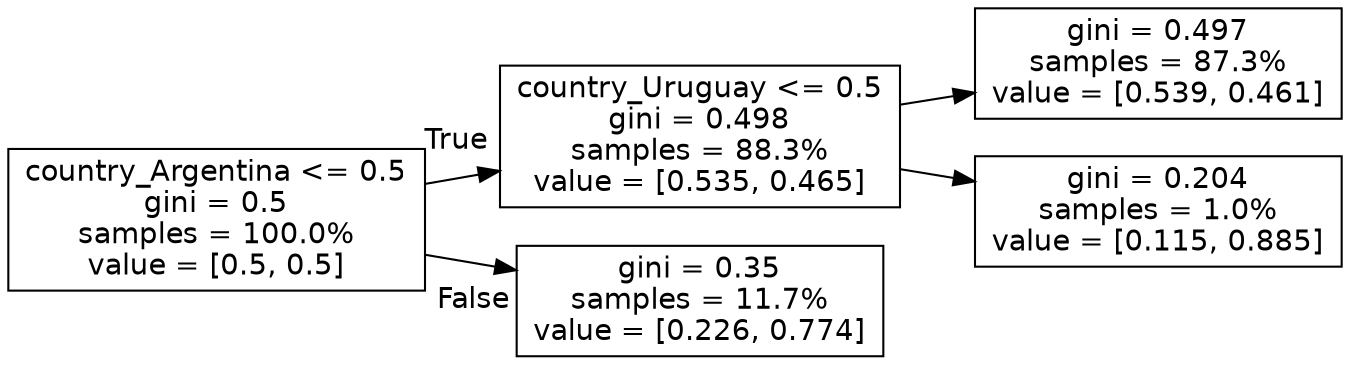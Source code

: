 digraph Tree {
node [shape=box, fontname="helvetica"] ;
edge [fontname="helvetica"] ;
rankdir=LR ;
0 [label="country_Argentina <= 0.5\ngini = 0.5\nsamples = 100.0%\nvalue = [0.5, 0.5]"] ;
1 [label="country_Uruguay <= 0.5\ngini = 0.498\nsamples = 88.3%\nvalue = [0.535, 0.465]"] ;
0 -> 1 [labeldistance=2.5, labelangle=-45, headlabel="True"] ;
2 [label="gini = 0.497\nsamples = 87.3%\nvalue = [0.539, 0.461]"] ;
1 -> 2 ;
3 [label="gini = 0.204\nsamples = 1.0%\nvalue = [0.115, 0.885]"] ;
1 -> 3 ;
4 [label="gini = 0.35\nsamples = 11.7%\nvalue = [0.226, 0.774]"] ;
0 -> 4 [labeldistance=2.5, labelangle=45, headlabel="False"] ;
}